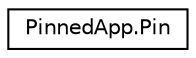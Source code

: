 digraph "Graphical Class Hierarchy"
{
  edge [fontname="Helvetica",fontsize="10",labelfontname="Helvetica",labelfontsize="10"];
  node [fontname="Helvetica",fontsize="10",shape=record];
  rankdir="LR";
  Node0 [label="PinnedApp.Pin",height=0.2,width=0.4,color="black", fillcolor="white", style="filled",URL="$class_pinned_app_1_1_pin.html",tooltip="Object to hold all the pin data comming from database "];
}

